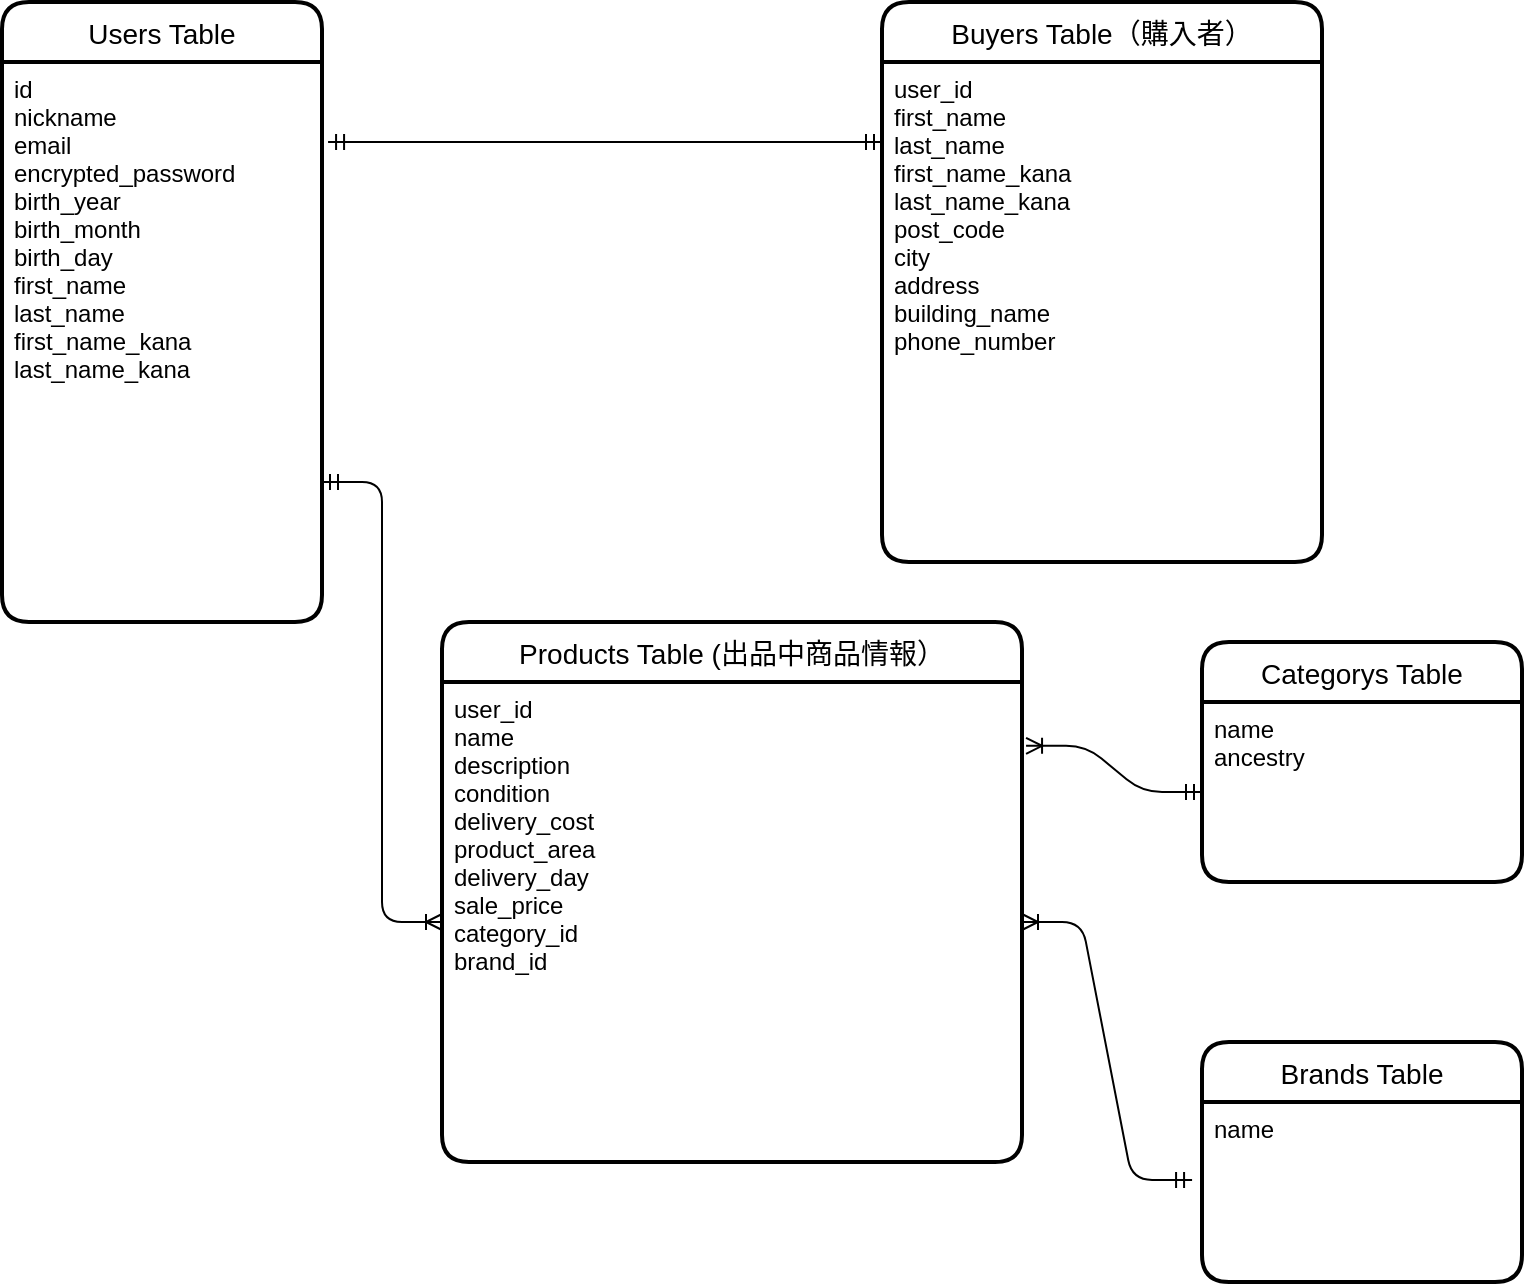 <mxfile>
    <diagram id="3gPXhsd-dp5xrvGSJYYV" name="ページ1">
        <mxGraphModel dx="406" dy="643" grid="1" gridSize="10" guides="1" tooltips="1" connect="1" arrows="1" fold="1" page="1" pageScale="1" pageWidth="827" pageHeight="1169" math="0" shadow="0">
            <root>
                <mxCell id="0"/>
                <mxCell id="1" parent="0"/>
                <mxCell id="46" value="Users Table" style="swimlane;childLayout=stackLayout;horizontal=1;startSize=30;horizontalStack=0;rounded=1;fontSize=14;fontStyle=0;strokeWidth=2;resizeParent=0;resizeLast=1;shadow=0;dashed=0;align=center;" vertex="1" parent="1">
                    <mxGeometry x="40" y="40" width="160" height="310" as="geometry"/>
                </mxCell>
                <mxCell id="47" value="id&#10;nickname&#10;email&#10;encrypted_password&#10;birth_year&#10;birth_month&#10;birth_day&#10;first_name&#10;last_name&#10;first_name_kana&#10;last_name_kana" style="align=left;strokeColor=none;fillColor=none;spacingLeft=4;fontSize=12;verticalAlign=top;resizable=0;rotatable=0;part=1;" vertex="1" parent="46">
                    <mxGeometry y="30" width="160" height="280" as="geometry"/>
                </mxCell>
                <mxCell id="61" value="Products Table (出品中商品情報）" style="swimlane;childLayout=stackLayout;horizontal=1;startSize=30;horizontalStack=0;rounded=1;fontSize=14;fontStyle=0;strokeWidth=2;resizeParent=0;resizeLast=1;shadow=0;dashed=0;align=center;" vertex="1" parent="1">
                    <mxGeometry x="260" y="350" width="290" height="270" as="geometry"/>
                </mxCell>
                <mxCell id="62" value="user_id&#10;name&#10;description&#10;condition&#10;delivery_cost&#10;product_area&#10;delivery_day&#10;sale_price&#10;category_id&#10;brand_id" style="align=left;strokeColor=none;fillColor=none;spacingLeft=4;fontSize=12;verticalAlign=top;resizable=0;rotatable=0;part=1;" vertex="1" parent="61">
                    <mxGeometry y="30" width="290" height="240" as="geometry"/>
                </mxCell>
                <mxCell id="89" value="" style="edgeStyle=entityRelationEdgeStyle;fontSize=12;html=1;endArrow=ERoneToMany;startArrow=ERmandOne;exitX=1;exitY=0.75;exitDx=0;exitDy=0;entryX=0;entryY=0.5;entryDx=0;entryDy=0;" edge="1" parent="1" source="47" target="62">
                    <mxGeometry width="100" height="100" relative="1" as="geometry">
                        <mxPoint x="250" y="260" as="sourcePoint"/>
                        <mxPoint x="350" y="160" as="targetPoint"/>
                    </mxGeometry>
                </mxCell>
                <mxCell id="91" value="Buyers Table（購入者）" style="swimlane;childLayout=stackLayout;horizontal=1;startSize=30;horizontalStack=0;rounded=1;fontSize=14;fontStyle=0;strokeWidth=2;resizeParent=0;resizeLast=1;shadow=0;dashed=0;align=center;" vertex="1" parent="1">
                    <mxGeometry x="480" y="40" width="220" height="280" as="geometry"/>
                </mxCell>
                <mxCell id="92" value="user_id&#10;first_name&#10;last_name&#10;first_name_kana&#10;last_name_kana&#10;post_code&#10;city&#10;address&#10;building_name&#10;phone_number" style="align=left;strokeColor=none;fillColor=none;spacingLeft=4;fontSize=12;verticalAlign=top;resizable=0;rotatable=0;part=1;" vertex="1" parent="91">
                    <mxGeometry y="30" width="220" height="250" as="geometry"/>
                </mxCell>
                <mxCell id="93" value="Categorys Table" style="swimlane;childLayout=stackLayout;horizontal=1;startSize=30;horizontalStack=0;rounded=1;fontSize=14;fontStyle=0;strokeWidth=2;resizeParent=0;resizeLast=1;shadow=0;dashed=0;align=center;" vertex="1" parent="1">
                    <mxGeometry x="640" y="360" width="160" height="120" as="geometry"/>
                </mxCell>
                <mxCell id="94" value="name&#10;ancestry" style="align=left;strokeColor=none;fillColor=none;spacingLeft=4;fontSize=12;verticalAlign=top;resizable=0;rotatable=0;part=1;" vertex="1" parent="93">
                    <mxGeometry y="30" width="160" height="90" as="geometry"/>
                </mxCell>
                <mxCell id="101" value="Brands Table" style="swimlane;childLayout=stackLayout;horizontal=1;startSize=30;horizontalStack=0;rounded=1;fontSize=14;fontStyle=0;strokeWidth=2;resizeParent=0;resizeLast=1;shadow=0;dashed=0;align=center;" vertex="1" parent="1">
                    <mxGeometry x="640" y="560" width="160" height="120" as="geometry"/>
                </mxCell>
                <mxCell id="102" value="name" style="align=left;strokeColor=none;fillColor=none;spacingLeft=4;fontSize=12;verticalAlign=top;resizable=0;rotatable=0;part=1;" vertex="1" parent="101">
                    <mxGeometry y="30" width="160" height="90" as="geometry"/>
                </mxCell>
                <mxCell id="_K9r10UmhZAUpk9ZGKCB-102" value="" style="edgeStyle=entityRelationEdgeStyle;fontSize=12;html=1;endArrow=ERoneToMany;startArrow=ERmandOne;exitX=-0.031;exitY=0.433;exitDx=0;exitDy=0;exitPerimeter=0;" edge="1" parent="1" source="102" target="62">
                    <mxGeometry width="100" height="100" relative="1" as="geometry">
                        <mxPoint x="580" y="600" as="sourcePoint"/>
                        <mxPoint x="680" y="500" as="targetPoint"/>
                    </mxGeometry>
                </mxCell>
                <mxCell id="_K9r10UmhZAUpk9ZGKCB-103" value="" style="edgeStyle=entityRelationEdgeStyle;fontSize=12;html=1;endArrow=ERoneToMany;startArrow=ERmandOne;entryX=1.007;entryY=0.133;entryDx=0;entryDy=0;entryPerimeter=0;" edge="1" parent="1" source="94" target="62">
                    <mxGeometry width="100" height="100" relative="1" as="geometry">
                        <mxPoint x="655.04" y="508.97" as="sourcePoint"/>
                        <mxPoint x="570" y="380" as="targetPoint"/>
                    </mxGeometry>
                </mxCell>
                <mxCell id="_K9r10UmhZAUpk9ZGKCB-104" value="" style="edgeStyle=entityRelationEdgeStyle;fontSize=12;html=1;endArrow=ERmandOne;startArrow=ERmandOne;exitX=1.019;exitY=0.143;exitDx=0;exitDy=0;exitPerimeter=0;entryX=0;entryY=0.25;entryDx=0;entryDy=0;" edge="1" parent="1" source="47" target="91">
                    <mxGeometry width="100" height="100" relative="1" as="geometry">
                        <mxPoint x="290" y="210" as="sourcePoint"/>
                        <mxPoint x="390" y="110" as="targetPoint"/>
                    </mxGeometry>
                </mxCell>
            </root>
        </mxGraphModel>
    </diagram>
</mxfile>